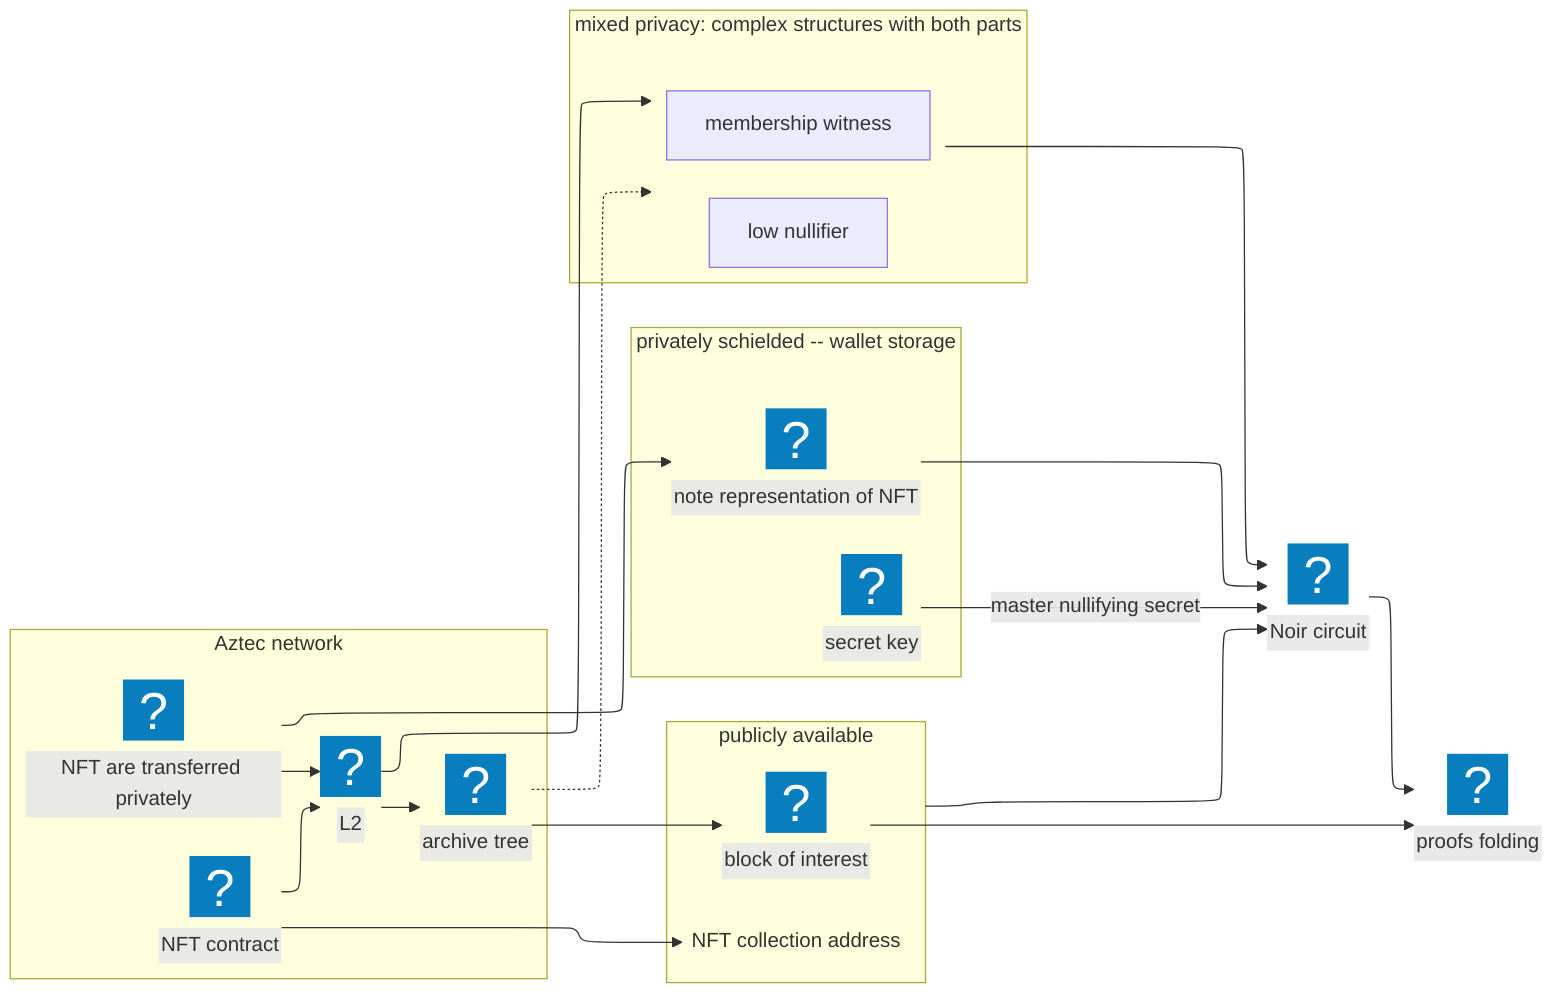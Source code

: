 ---
config:
  layout: elk
---
flowchart LR
 subgraph s1["publicly available"]
        n6["block of interest"]
        n12["NFT collection address"]
  end
 subgraph s2["privately schielded -- wallet storage"]
        n9["secret key"]
        n10["note representation of NFT"]
  end
 subgraph s3["Aztec network"]
        n7["NFT are transferred privately"]
        n3["L2"]
        n11["NFT contract"]
        n4["archive tree"]
  end
 subgraph s4["mixed privacy: complex structures with both parts"]
        n13["membership witness"]
        n14["low nullifier<br>"]
  end
    n3 --> n4 & s4
    n4 --> n6
    n4 -.-> s4
    n6 --> n8["proofs folding"]
    n10 --> n5["Noir circuit"]
    n7 --> n3 & n10
    n5 --> n8
    n9 -- master nullifying secret --> n5
    n11 --> n3 & n12
    s4 --> n5
    s1 --> n5
    n6@{ icon: "azure:blockchain-applications", pos: "b"}
    n12@{ shape: text}
    n9@{ icon: "gcp:key-management-service", pos: "b"}
    n10@{ icon: "fa:note-sticky", pos: "b"}
    n7@{ icon: "gcp:transfer", pos: "b"}
    n3@{ icon: "azure:azure-blockchain-service", pos: "b"}
    n11@{ icon: "azure:content-safety", pos: "b"}
    n4@{ icon: "aws:res-amazon-elastic-block-store-multiple-volumes", pos: "b"}
    n13@{ shape: rect}
    n14@{ shape: rect}
    n8@{ icon: "fa:folder-closed", pos: "b"}
    n5@{ icon: "azure:defender-programable-board", pos: "b"}